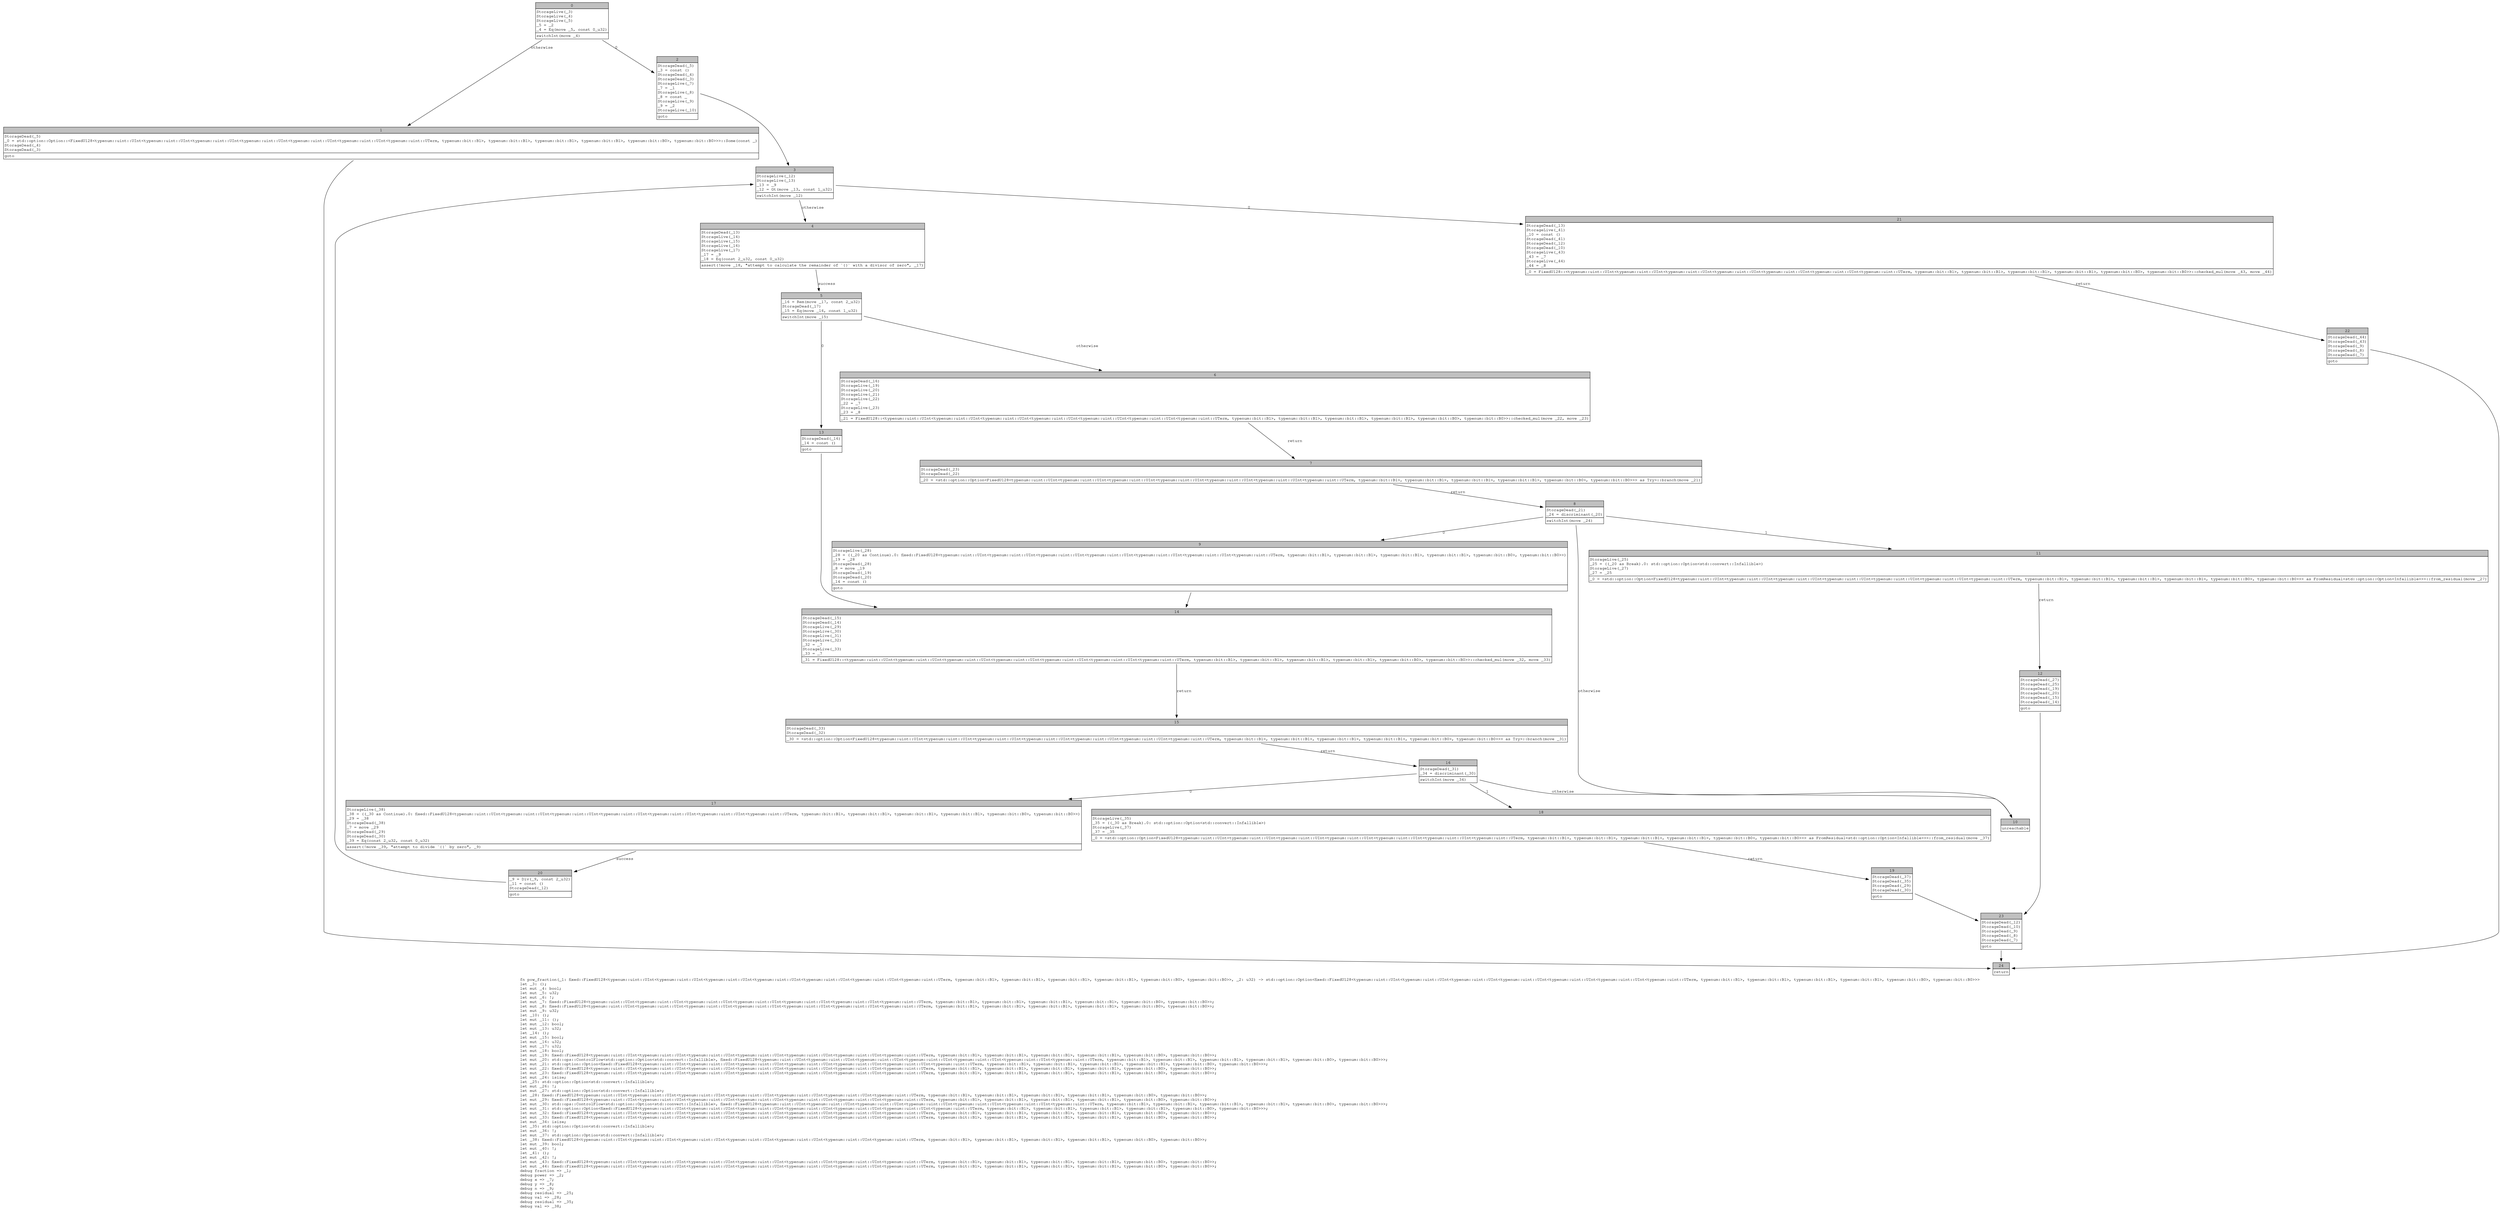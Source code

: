 digraph Mir_0_2349 {
    graph [fontname="Courier, monospace"];
    node [fontname="Courier, monospace"];
    edge [fontname="Courier, monospace"];
    label=<fn pow_fraction(_1: fixed::FixedU128&lt;typenum::uint::UInt&lt;typenum::uint::UInt&lt;typenum::uint::UInt&lt;typenum::uint::UInt&lt;typenum::uint::UInt&lt;typenum::uint::UInt&lt;typenum::uint::UTerm, typenum::bit::B1&gt;, typenum::bit::B1&gt;, typenum::bit::B1&gt;, typenum::bit::B1&gt;, typenum::bit::B0&gt;, typenum::bit::B0&gt;&gt;, _2: u32) -&gt; std::option::Option&lt;fixed::FixedU128&lt;typenum::uint::UInt&lt;typenum::uint::UInt&lt;typenum::uint::UInt&lt;typenum::uint::UInt&lt;typenum::uint::UInt&lt;typenum::uint::UInt&lt;typenum::uint::UTerm, typenum::bit::B1&gt;, typenum::bit::B1&gt;, typenum::bit::B1&gt;, typenum::bit::B1&gt;, typenum::bit::B0&gt;, typenum::bit::B0&gt;&gt;&gt;<br align="left"/>let _3: ();<br align="left"/>let mut _4: bool;<br align="left"/>let mut _5: u32;<br align="left"/>let mut _6: !;<br align="left"/>let mut _7: fixed::FixedU128&lt;typenum::uint::UInt&lt;typenum::uint::UInt&lt;typenum::uint::UInt&lt;typenum::uint::UInt&lt;typenum::uint::UInt&lt;typenum::uint::UInt&lt;typenum::uint::UTerm, typenum::bit::B1&gt;, typenum::bit::B1&gt;, typenum::bit::B1&gt;, typenum::bit::B1&gt;, typenum::bit::B0&gt;, typenum::bit::B0&gt;&gt;;<br align="left"/>let mut _8: fixed::FixedU128&lt;typenum::uint::UInt&lt;typenum::uint::UInt&lt;typenum::uint::UInt&lt;typenum::uint::UInt&lt;typenum::uint::UInt&lt;typenum::uint::UInt&lt;typenum::uint::UTerm, typenum::bit::B1&gt;, typenum::bit::B1&gt;, typenum::bit::B1&gt;, typenum::bit::B1&gt;, typenum::bit::B0&gt;, typenum::bit::B0&gt;&gt;;<br align="left"/>let mut _9: u32;<br align="left"/>let _10: ();<br align="left"/>let mut _11: ();<br align="left"/>let mut _12: bool;<br align="left"/>let mut _13: u32;<br align="left"/>let _14: ();<br align="left"/>let mut _15: bool;<br align="left"/>let mut _16: u32;<br align="left"/>let mut _17: u32;<br align="left"/>let mut _18: bool;<br align="left"/>let mut _19: fixed::FixedU128&lt;typenum::uint::UInt&lt;typenum::uint::UInt&lt;typenum::uint::UInt&lt;typenum::uint::UInt&lt;typenum::uint::UInt&lt;typenum::uint::UInt&lt;typenum::uint::UTerm, typenum::bit::B1&gt;, typenum::bit::B1&gt;, typenum::bit::B1&gt;, typenum::bit::B1&gt;, typenum::bit::B0&gt;, typenum::bit::B0&gt;&gt;;<br align="left"/>let mut _20: std::ops::ControlFlow&lt;std::option::Option&lt;std::convert::Infallible&gt;, fixed::FixedU128&lt;typenum::uint::UInt&lt;typenum::uint::UInt&lt;typenum::uint::UInt&lt;typenum::uint::UInt&lt;typenum::uint::UInt&lt;typenum::uint::UInt&lt;typenum::uint::UTerm, typenum::bit::B1&gt;, typenum::bit::B1&gt;, typenum::bit::B1&gt;, typenum::bit::B1&gt;, typenum::bit::B0&gt;, typenum::bit::B0&gt;&gt;&gt;;<br align="left"/>let mut _21: std::option::Option&lt;fixed::FixedU128&lt;typenum::uint::UInt&lt;typenum::uint::UInt&lt;typenum::uint::UInt&lt;typenum::uint::UInt&lt;typenum::uint::UInt&lt;typenum::uint::UInt&lt;typenum::uint::UTerm, typenum::bit::B1&gt;, typenum::bit::B1&gt;, typenum::bit::B1&gt;, typenum::bit::B1&gt;, typenum::bit::B0&gt;, typenum::bit::B0&gt;&gt;&gt;;<br align="left"/>let mut _22: fixed::FixedU128&lt;typenum::uint::UInt&lt;typenum::uint::UInt&lt;typenum::uint::UInt&lt;typenum::uint::UInt&lt;typenum::uint::UInt&lt;typenum::uint::UInt&lt;typenum::uint::UTerm, typenum::bit::B1&gt;, typenum::bit::B1&gt;, typenum::bit::B1&gt;, typenum::bit::B1&gt;, typenum::bit::B0&gt;, typenum::bit::B0&gt;&gt;;<br align="left"/>let mut _23: fixed::FixedU128&lt;typenum::uint::UInt&lt;typenum::uint::UInt&lt;typenum::uint::UInt&lt;typenum::uint::UInt&lt;typenum::uint::UInt&lt;typenum::uint::UInt&lt;typenum::uint::UTerm, typenum::bit::B1&gt;, typenum::bit::B1&gt;, typenum::bit::B1&gt;, typenum::bit::B1&gt;, typenum::bit::B0&gt;, typenum::bit::B0&gt;&gt;;<br align="left"/>let mut _24: isize;<br align="left"/>let _25: std::option::Option&lt;std::convert::Infallible&gt;;<br align="left"/>let mut _26: !;<br align="left"/>let mut _27: std::option::Option&lt;std::convert::Infallible&gt;;<br align="left"/>let _28: fixed::FixedU128&lt;typenum::uint::UInt&lt;typenum::uint::UInt&lt;typenum::uint::UInt&lt;typenum::uint::UInt&lt;typenum::uint::UInt&lt;typenum::uint::UInt&lt;typenum::uint::UTerm, typenum::bit::B1&gt;, typenum::bit::B1&gt;, typenum::bit::B1&gt;, typenum::bit::B1&gt;, typenum::bit::B0&gt;, typenum::bit::B0&gt;&gt;;<br align="left"/>let mut _29: fixed::FixedU128&lt;typenum::uint::UInt&lt;typenum::uint::UInt&lt;typenum::uint::UInt&lt;typenum::uint::UInt&lt;typenum::uint::UInt&lt;typenum::uint::UInt&lt;typenum::uint::UTerm, typenum::bit::B1&gt;, typenum::bit::B1&gt;, typenum::bit::B1&gt;, typenum::bit::B1&gt;, typenum::bit::B0&gt;, typenum::bit::B0&gt;&gt;;<br align="left"/>let mut _30: std::ops::ControlFlow&lt;std::option::Option&lt;std::convert::Infallible&gt;, fixed::FixedU128&lt;typenum::uint::UInt&lt;typenum::uint::UInt&lt;typenum::uint::UInt&lt;typenum::uint::UInt&lt;typenum::uint::UInt&lt;typenum::uint::UInt&lt;typenum::uint::UTerm, typenum::bit::B1&gt;, typenum::bit::B1&gt;, typenum::bit::B1&gt;, typenum::bit::B1&gt;, typenum::bit::B0&gt;, typenum::bit::B0&gt;&gt;&gt;;<br align="left"/>let mut _31: std::option::Option&lt;fixed::FixedU128&lt;typenum::uint::UInt&lt;typenum::uint::UInt&lt;typenum::uint::UInt&lt;typenum::uint::UInt&lt;typenum::uint::UInt&lt;typenum::uint::UInt&lt;typenum::uint::UTerm, typenum::bit::B1&gt;, typenum::bit::B1&gt;, typenum::bit::B1&gt;, typenum::bit::B1&gt;, typenum::bit::B0&gt;, typenum::bit::B0&gt;&gt;&gt;;<br align="left"/>let mut _32: fixed::FixedU128&lt;typenum::uint::UInt&lt;typenum::uint::UInt&lt;typenum::uint::UInt&lt;typenum::uint::UInt&lt;typenum::uint::UInt&lt;typenum::uint::UInt&lt;typenum::uint::UTerm, typenum::bit::B1&gt;, typenum::bit::B1&gt;, typenum::bit::B1&gt;, typenum::bit::B1&gt;, typenum::bit::B0&gt;, typenum::bit::B0&gt;&gt;;<br align="left"/>let mut _33: fixed::FixedU128&lt;typenum::uint::UInt&lt;typenum::uint::UInt&lt;typenum::uint::UInt&lt;typenum::uint::UInt&lt;typenum::uint::UInt&lt;typenum::uint::UInt&lt;typenum::uint::UTerm, typenum::bit::B1&gt;, typenum::bit::B1&gt;, typenum::bit::B1&gt;, typenum::bit::B1&gt;, typenum::bit::B0&gt;, typenum::bit::B0&gt;&gt;;<br align="left"/>let mut _34: isize;<br align="left"/>let _35: std::option::Option&lt;std::convert::Infallible&gt;;<br align="left"/>let mut _36: !;<br align="left"/>let mut _37: std::option::Option&lt;std::convert::Infallible&gt;;<br align="left"/>let _38: fixed::FixedU128&lt;typenum::uint::UInt&lt;typenum::uint::UInt&lt;typenum::uint::UInt&lt;typenum::uint::UInt&lt;typenum::uint::UInt&lt;typenum::uint::UInt&lt;typenum::uint::UTerm, typenum::bit::B1&gt;, typenum::bit::B1&gt;, typenum::bit::B1&gt;, typenum::bit::B1&gt;, typenum::bit::B0&gt;, typenum::bit::B0&gt;&gt;;<br align="left"/>let mut _39: bool;<br align="left"/>let mut _40: !;<br align="left"/>let _41: ();<br align="left"/>let mut _42: !;<br align="left"/>let mut _43: fixed::FixedU128&lt;typenum::uint::UInt&lt;typenum::uint::UInt&lt;typenum::uint::UInt&lt;typenum::uint::UInt&lt;typenum::uint::UInt&lt;typenum::uint::UInt&lt;typenum::uint::UTerm, typenum::bit::B1&gt;, typenum::bit::B1&gt;, typenum::bit::B1&gt;, typenum::bit::B1&gt;, typenum::bit::B0&gt;, typenum::bit::B0&gt;&gt;;<br align="left"/>let mut _44: fixed::FixedU128&lt;typenum::uint::UInt&lt;typenum::uint::UInt&lt;typenum::uint::UInt&lt;typenum::uint::UInt&lt;typenum::uint::UInt&lt;typenum::uint::UInt&lt;typenum::uint::UTerm, typenum::bit::B1&gt;, typenum::bit::B1&gt;, typenum::bit::B1&gt;, typenum::bit::B1&gt;, typenum::bit::B0&gt;, typenum::bit::B0&gt;&gt;;<br align="left"/>debug fraction =&gt; _1;<br align="left"/>debug power =&gt; _2;<br align="left"/>debug x =&gt; _7;<br align="left"/>debug y =&gt; _8;<br align="left"/>debug n =&gt; _9;<br align="left"/>debug residual =&gt; _25;<br align="left"/>debug val =&gt; _28;<br align="left"/>debug residual =&gt; _35;<br align="left"/>debug val =&gt; _38;<br align="left"/>>;
    bb0__0_2349 [shape="none", label=<<table border="0" cellborder="1" cellspacing="0"><tr><td bgcolor="gray" align="center" colspan="1">0</td></tr><tr><td align="left" balign="left">StorageLive(_3)<br/>StorageLive(_4)<br/>StorageLive(_5)<br/>_5 = _2<br/>_4 = Eq(move _5, const 0_u32)<br/></td></tr><tr><td align="left">switchInt(move _4)</td></tr></table>>];
    bb1__0_2349 [shape="none", label=<<table border="0" cellborder="1" cellspacing="0"><tr><td bgcolor="gray" align="center" colspan="1">1</td></tr><tr><td align="left" balign="left">StorageDead(_5)<br/>_0 = std::option::Option::&lt;FixedU128&lt;typenum::uint::UInt&lt;typenum::uint::UInt&lt;typenum::uint::UInt&lt;typenum::uint::UInt&lt;typenum::uint::UInt&lt;typenum::uint::UInt&lt;typenum::uint::UTerm, typenum::bit::B1&gt;, typenum::bit::B1&gt;, typenum::bit::B1&gt;, typenum::bit::B1&gt;, typenum::bit::B0&gt;, typenum::bit::B0&gt;&gt;&gt;::Some(const _)<br/>StorageDead(_4)<br/>StorageDead(_3)<br/></td></tr><tr><td align="left">goto</td></tr></table>>];
    bb2__0_2349 [shape="none", label=<<table border="0" cellborder="1" cellspacing="0"><tr><td bgcolor="gray" align="center" colspan="1">2</td></tr><tr><td align="left" balign="left">StorageDead(_5)<br/>_3 = const ()<br/>StorageDead(_4)<br/>StorageDead(_3)<br/>StorageLive(_7)<br/>_7 = _1<br/>StorageLive(_8)<br/>_8 = const _<br/>StorageLive(_9)<br/>_9 = _2<br/>StorageLive(_10)<br/></td></tr><tr><td align="left">goto</td></tr></table>>];
    bb3__0_2349 [shape="none", label=<<table border="0" cellborder="1" cellspacing="0"><tr><td bgcolor="gray" align="center" colspan="1">3</td></tr><tr><td align="left" balign="left">StorageLive(_12)<br/>StorageLive(_13)<br/>_13 = _9<br/>_12 = Gt(move _13, const 1_u32)<br/></td></tr><tr><td align="left">switchInt(move _12)</td></tr></table>>];
    bb4__0_2349 [shape="none", label=<<table border="0" cellborder="1" cellspacing="0"><tr><td bgcolor="gray" align="center" colspan="1">4</td></tr><tr><td align="left" balign="left">StorageDead(_13)<br/>StorageLive(_14)<br/>StorageLive(_15)<br/>StorageLive(_16)<br/>StorageLive(_17)<br/>_17 = _9<br/>_18 = Eq(const 2_u32, const 0_u32)<br/></td></tr><tr><td align="left">assert(!move _18, &quot;attempt to calculate the remainder of `{}` with a divisor of zero&quot;, _17)</td></tr></table>>];
    bb5__0_2349 [shape="none", label=<<table border="0" cellborder="1" cellspacing="0"><tr><td bgcolor="gray" align="center" colspan="1">5</td></tr><tr><td align="left" balign="left">_16 = Rem(move _17, const 2_u32)<br/>StorageDead(_17)<br/>_15 = Eq(move _16, const 1_u32)<br/></td></tr><tr><td align="left">switchInt(move _15)</td></tr></table>>];
    bb6__0_2349 [shape="none", label=<<table border="0" cellborder="1" cellspacing="0"><tr><td bgcolor="gray" align="center" colspan="1">6</td></tr><tr><td align="left" balign="left">StorageDead(_16)<br/>StorageLive(_19)<br/>StorageLive(_20)<br/>StorageLive(_21)<br/>StorageLive(_22)<br/>_22 = _7<br/>StorageLive(_23)<br/>_23 = _8<br/></td></tr><tr><td align="left">_21 = FixedU128::&lt;typenum::uint::UInt&lt;typenum::uint::UInt&lt;typenum::uint::UInt&lt;typenum::uint::UInt&lt;typenum::uint::UInt&lt;typenum::uint::UInt&lt;typenum::uint::UTerm, typenum::bit::B1&gt;, typenum::bit::B1&gt;, typenum::bit::B1&gt;, typenum::bit::B1&gt;, typenum::bit::B0&gt;, typenum::bit::B0&gt;&gt;::checked_mul(move _22, move _23)</td></tr></table>>];
    bb7__0_2349 [shape="none", label=<<table border="0" cellborder="1" cellspacing="0"><tr><td bgcolor="gray" align="center" colspan="1">7</td></tr><tr><td align="left" balign="left">StorageDead(_23)<br/>StorageDead(_22)<br/></td></tr><tr><td align="left">_20 = &lt;std::option::Option&lt;FixedU128&lt;typenum::uint::UInt&lt;typenum::uint::UInt&lt;typenum::uint::UInt&lt;typenum::uint::UInt&lt;typenum::uint::UInt&lt;typenum::uint::UInt&lt;typenum::uint::UTerm, typenum::bit::B1&gt;, typenum::bit::B1&gt;, typenum::bit::B1&gt;, typenum::bit::B1&gt;, typenum::bit::B0&gt;, typenum::bit::B0&gt;&gt;&gt; as Try&gt;::branch(move _21)</td></tr></table>>];
    bb8__0_2349 [shape="none", label=<<table border="0" cellborder="1" cellspacing="0"><tr><td bgcolor="gray" align="center" colspan="1">8</td></tr><tr><td align="left" balign="left">StorageDead(_21)<br/>_24 = discriminant(_20)<br/></td></tr><tr><td align="left">switchInt(move _24)</td></tr></table>>];
    bb9__0_2349 [shape="none", label=<<table border="0" cellborder="1" cellspacing="0"><tr><td bgcolor="gray" align="center" colspan="1">9</td></tr><tr><td align="left" balign="left">StorageLive(_28)<br/>_28 = ((_20 as Continue).0: fixed::FixedU128&lt;typenum::uint::UInt&lt;typenum::uint::UInt&lt;typenum::uint::UInt&lt;typenum::uint::UInt&lt;typenum::uint::UInt&lt;typenum::uint::UInt&lt;typenum::uint::UTerm, typenum::bit::B1&gt;, typenum::bit::B1&gt;, typenum::bit::B1&gt;, typenum::bit::B1&gt;, typenum::bit::B0&gt;, typenum::bit::B0&gt;&gt;)<br/>_19 = _28<br/>StorageDead(_28)<br/>_8 = move _19<br/>StorageDead(_19)<br/>StorageDead(_20)<br/>_14 = const ()<br/></td></tr><tr><td align="left">goto</td></tr></table>>];
    bb10__0_2349 [shape="none", label=<<table border="0" cellborder="1" cellspacing="0"><tr><td bgcolor="gray" align="center" colspan="1">10</td></tr><tr><td align="left">unreachable</td></tr></table>>];
    bb11__0_2349 [shape="none", label=<<table border="0" cellborder="1" cellspacing="0"><tr><td bgcolor="gray" align="center" colspan="1">11</td></tr><tr><td align="left" balign="left">StorageLive(_25)<br/>_25 = ((_20 as Break).0: std::option::Option&lt;std::convert::Infallible&gt;)<br/>StorageLive(_27)<br/>_27 = _25<br/></td></tr><tr><td align="left">_0 = &lt;std::option::Option&lt;FixedU128&lt;typenum::uint::UInt&lt;typenum::uint::UInt&lt;typenum::uint::UInt&lt;typenum::uint::UInt&lt;typenum::uint::UInt&lt;typenum::uint::UInt&lt;typenum::uint::UTerm, typenum::bit::B1&gt;, typenum::bit::B1&gt;, typenum::bit::B1&gt;, typenum::bit::B1&gt;, typenum::bit::B0&gt;, typenum::bit::B0&gt;&gt;&gt; as FromResidual&lt;std::option::Option&lt;Infallible&gt;&gt;&gt;::from_residual(move _27)</td></tr></table>>];
    bb12__0_2349 [shape="none", label=<<table border="0" cellborder="1" cellspacing="0"><tr><td bgcolor="gray" align="center" colspan="1">12</td></tr><tr><td align="left" balign="left">StorageDead(_27)<br/>StorageDead(_25)<br/>StorageDead(_19)<br/>StorageDead(_20)<br/>StorageDead(_15)<br/>StorageDead(_14)<br/></td></tr><tr><td align="left">goto</td></tr></table>>];
    bb13__0_2349 [shape="none", label=<<table border="0" cellborder="1" cellspacing="0"><tr><td bgcolor="gray" align="center" colspan="1">13</td></tr><tr><td align="left" balign="left">StorageDead(_16)<br/>_14 = const ()<br/></td></tr><tr><td align="left">goto</td></tr></table>>];
    bb14__0_2349 [shape="none", label=<<table border="0" cellborder="1" cellspacing="0"><tr><td bgcolor="gray" align="center" colspan="1">14</td></tr><tr><td align="left" balign="left">StorageDead(_15)<br/>StorageDead(_14)<br/>StorageLive(_29)<br/>StorageLive(_30)<br/>StorageLive(_31)<br/>StorageLive(_32)<br/>_32 = _7<br/>StorageLive(_33)<br/>_33 = _7<br/></td></tr><tr><td align="left">_31 = FixedU128::&lt;typenum::uint::UInt&lt;typenum::uint::UInt&lt;typenum::uint::UInt&lt;typenum::uint::UInt&lt;typenum::uint::UInt&lt;typenum::uint::UInt&lt;typenum::uint::UTerm, typenum::bit::B1&gt;, typenum::bit::B1&gt;, typenum::bit::B1&gt;, typenum::bit::B1&gt;, typenum::bit::B0&gt;, typenum::bit::B0&gt;&gt;::checked_mul(move _32, move _33)</td></tr></table>>];
    bb15__0_2349 [shape="none", label=<<table border="0" cellborder="1" cellspacing="0"><tr><td bgcolor="gray" align="center" colspan="1">15</td></tr><tr><td align="left" balign="left">StorageDead(_33)<br/>StorageDead(_32)<br/></td></tr><tr><td align="left">_30 = &lt;std::option::Option&lt;FixedU128&lt;typenum::uint::UInt&lt;typenum::uint::UInt&lt;typenum::uint::UInt&lt;typenum::uint::UInt&lt;typenum::uint::UInt&lt;typenum::uint::UInt&lt;typenum::uint::UTerm, typenum::bit::B1&gt;, typenum::bit::B1&gt;, typenum::bit::B1&gt;, typenum::bit::B1&gt;, typenum::bit::B0&gt;, typenum::bit::B0&gt;&gt;&gt; as Try&gt;::branch(move _31)</td></tr></table>>];
    bb16__0_2349 [shape="none", label=<<table border="0" cellborder="1" cellspacing="0"><tr><td bgcolor="gray" align="center" colspan="1">16</td></tr><tr><td align="left" balign="left">StorageDead(_31)<br/>_34 = discriminant(_30)<br/></td></tr><tr><td align="left">switchInt(move _34)</td></tr></table>>];
    bb17__0_2349 [shape="none", label=<<table border="0" cellborder="1" cellspacing="0"><tr><td bgcolor="gray" align="center" colspan="1">17</td></tr><tr><td align="left" balign="left">StorageLive(_38)<br/>_38 = ((_30 as Continue).0: fixed::FixedU128&lt;typenum::uint::UInt&lt;typenum::uint::UInt&lt;typenum::uint::UInt&lt;typenum::uint::UInt&lt;typenum::uint::UInt&lt;typenum::uint::UInt&lt;typenum::uint::UTerm, typenum::bit::B1&gt;, typenum::bit::B1&gt;, typenum::bit::B1&gt;, typenum::bit::B1&gt;, typenum::bit::B0&gt;, typenum::bit::B0&gt;&gt;)<br/>_29 = _38<br/>StorageDead(_38)<br/>_7 = move _29<br/>StorageDead(_29)<br/>StorageDead(_30)<br/>_39 = Eq(const 2_u32, const 0_u32)<br/></td></tr><tr><td align="left">assert(!move _39, &quot;attempt to divide `{}` by zero&quot;, _9)</td></tr></table>>];
    bb18__0_2349 [shape="none", label=<<table border="0" cellborder="1" cellspacing="0"><tr><td bgcolor="gray" align="center" colspan="1">18</td></tr><tr><td align="left" balign="left">StorageLive(_35)<br/>_35 = ((_30 as Break).0: std::option::Option&lt;std::convert::Infallible&gt;)<br/>StorageLive(_37)<br/>_37 = _35<br/></td></tr><tr><td align="left">_0 = &lt;std::option::Option&lt;FixedU128&lt;typenum::uint::UInt&lt;typenum::uint::UInt&lt;typenum::uint::UInt&lt;typenum::uint::UInt&lt;typenum::uint::UInt&lt;typenum::uint::UInt&lt;typenum::uint::UTerm, typenum::bit::B1&gt;, typenum::bit::B1&gt;, typenum::bit::B1&gt;, typenum::bit::B1&gt;, typenum::bit::B0&gt;, typenum::bit::B0&gt;&gt;&gt; as FromResidual&lt;std::option::Option&lt;Infallible&gt;&gt;&gt;::from_residual(move _37)</td></tr></table>>];
    bb19__0_2349 [shape="none", label=<<table border="0" cellborder="1" cellspacing="0"><tr><td bgcolor="gray" align="center" colspan="1">19</td></tr><tr><td align="left" balign="left">StorageDead(_37)<br/>StorageDead(_35)<br/>StorageDead(_29)<br/>StorageDead(_30)<br/></td></tr><tr><td align="left">goto</td></tr></table>>];
    bb20__0_2349 [shape="none", label=<<table border="0" cellborder="1" cellspacing="0"><tr><td bgcolor="gray" align="center" colspan="1">20</td></tr><tr><td align="left" balign="left">_9 = Div(_9, const 2_u32)<br/>_11 = const ()<br/>StorageDead(_12)<br/></td></tr><tr><td align="left">goto</td></tr></table>>];
    bb21__0_2349 [shape="none", label=<<table border="0" cellborder="1" cellspacing="0"><tr><td bgcolor="gray" align="center" colspan="1">21</td></tr><tr><td align="left" balign="left">StorageDead(_13)<br/>StorageLive(_41)<br/>_10 = const ()<br/>StorageDead(_41)<br/>StorageDead(_12)<br/>StorageDead(_10)<br/>StorageLive(_43)<br/>_43 = _7<br/>StorageLive(_44)<br/>_44 = _8<br/></td></tr><tr><td align="left">_0 = FixedU128::&lt;typenum::uint::UInt&lt;typenum::uint::UInt&lt;typenum::uint::UInt&lt;typenum::uint::UInt&lt;typenum::uint::UInt&lt;typenum::uint::UInt&lt;typenum::uint::UTerm, typenum::bit::B1&gt;, typenum::bit::B1&gt;, typenum::bit::B1&gt;, typenum::bit::B1&gt;, typenum::bit::B0&gt;, typenum::bit::B0&gt;&gt;::checked_mul(move _43, move _44)</td></tr></table>>];
    bb22__0_2349 [shape="none", label=<<table border="0" cellborder="1" cellspacing="0"><tr><td bgcolor="gray" align="center" colspan="1">22</td></tr><tr><td align="left" balign="left">StorageDead(_44)<br/>StorageDead(_43)<br/>StorageDead(_9)<br/>StorageDead(_8)<br/>StorageDead(_7)<br/></td></tr><tr><td align="left">goto</td></tr></table>>];
    bb23__0_2349 [shape="none", label=<<table border="0" cellborder="1" cellspacing="0"><tr><td bgcolor="gray" align="center" colspan="1">23</td></tr><tr><td align="left" balign="left">StorageDead(_12)<br/>StorageDead(_10)<br/>StorageDead(_9)<br/>StorageDead(_8)<br/>StorageDead(_7)<br/></td></tr><tr><td align="left">goto</td></tr></table>>];
    bb24__0_2349 [shape="none", label=<<table border="0" cellborder="1" cellspacing="0"><tr><td bgcolor="gray" align="center" colspan="1">24</td></tr><tr><td align="left">return</td></tr></table>>];
    bb0__0_2349 -> bb2__0_2349 [label="0"];
    bb0__0_2349 -> bb1__0_2349 [label="otherwise"];
    bb1__0_2349 -> bb24__0_2349 [label=""];
    bb2__0_2349 -> bb3__0_2349 [label=""];
    bb3__0_2349 -> bb21__0_2349 [label="0"];
    bb3__0_2349 -> bb4__0_2349 [label="otherwise"];
    bb4__0_2349 -> bb5__0_2349 [label="success"];
    bb5__0_2349 -> bb13__0_2349 [label="0"];
    bb5__0_2349 -> bb6__0_2349 [label="otherwise"];
    bb6__0_2349 -> bb7__0_2349 [label="return"];
    bb7__0_2349 -> bb8__0_2349 [label="return"];
    bb8__0_2349 -> bb9__0_2349 [label="0"];
    bb8__0_2349 -> bb11__0_2349 [label="1"];
    bb8__0_2349 -> bb10__0_2349 [label="otherwise"];
    bb9__0_2349 -> bb14__0_2349 [label=""];
    bb11__0_2349 -> bb12__0_2349 [label="return"];
    bb12__0_2349 -> bb23__0_2349 [label=""];
    bb13__0_2349 -> bb14__0_2349 [label=""];
    bb14__0_2349 -> bb15__0_2349 [label="return"];
    bb15__0_2349 -> bb16__0_2349 [label="return"];
    bb16__0_2349 -> bb17__0_2349 [label="0"];
    bb16__0_2349 -> bb18__0_2349 [label="1"];
    bb16__0_2349 -> bb10__0_2349 [label="otherwise"];
    bb17__0_2349 -> bb20__0_2349 [label="success"];
    bb18__0_2349 -> bb19__0_2349 [label="return"];
    bb19__0_2349 -> bb23__0_2349 [label=""];
    bb20__0_2349 -> bb3__0_2349 [label=""];
    bb21__0_2349 -> bb22__0_2349 [label="return"];
    bb22__0_2349 -> bb24__0_2349 [label=""];
    bb23__0_2349 -> bb24__0_2349 [label=""];
}
